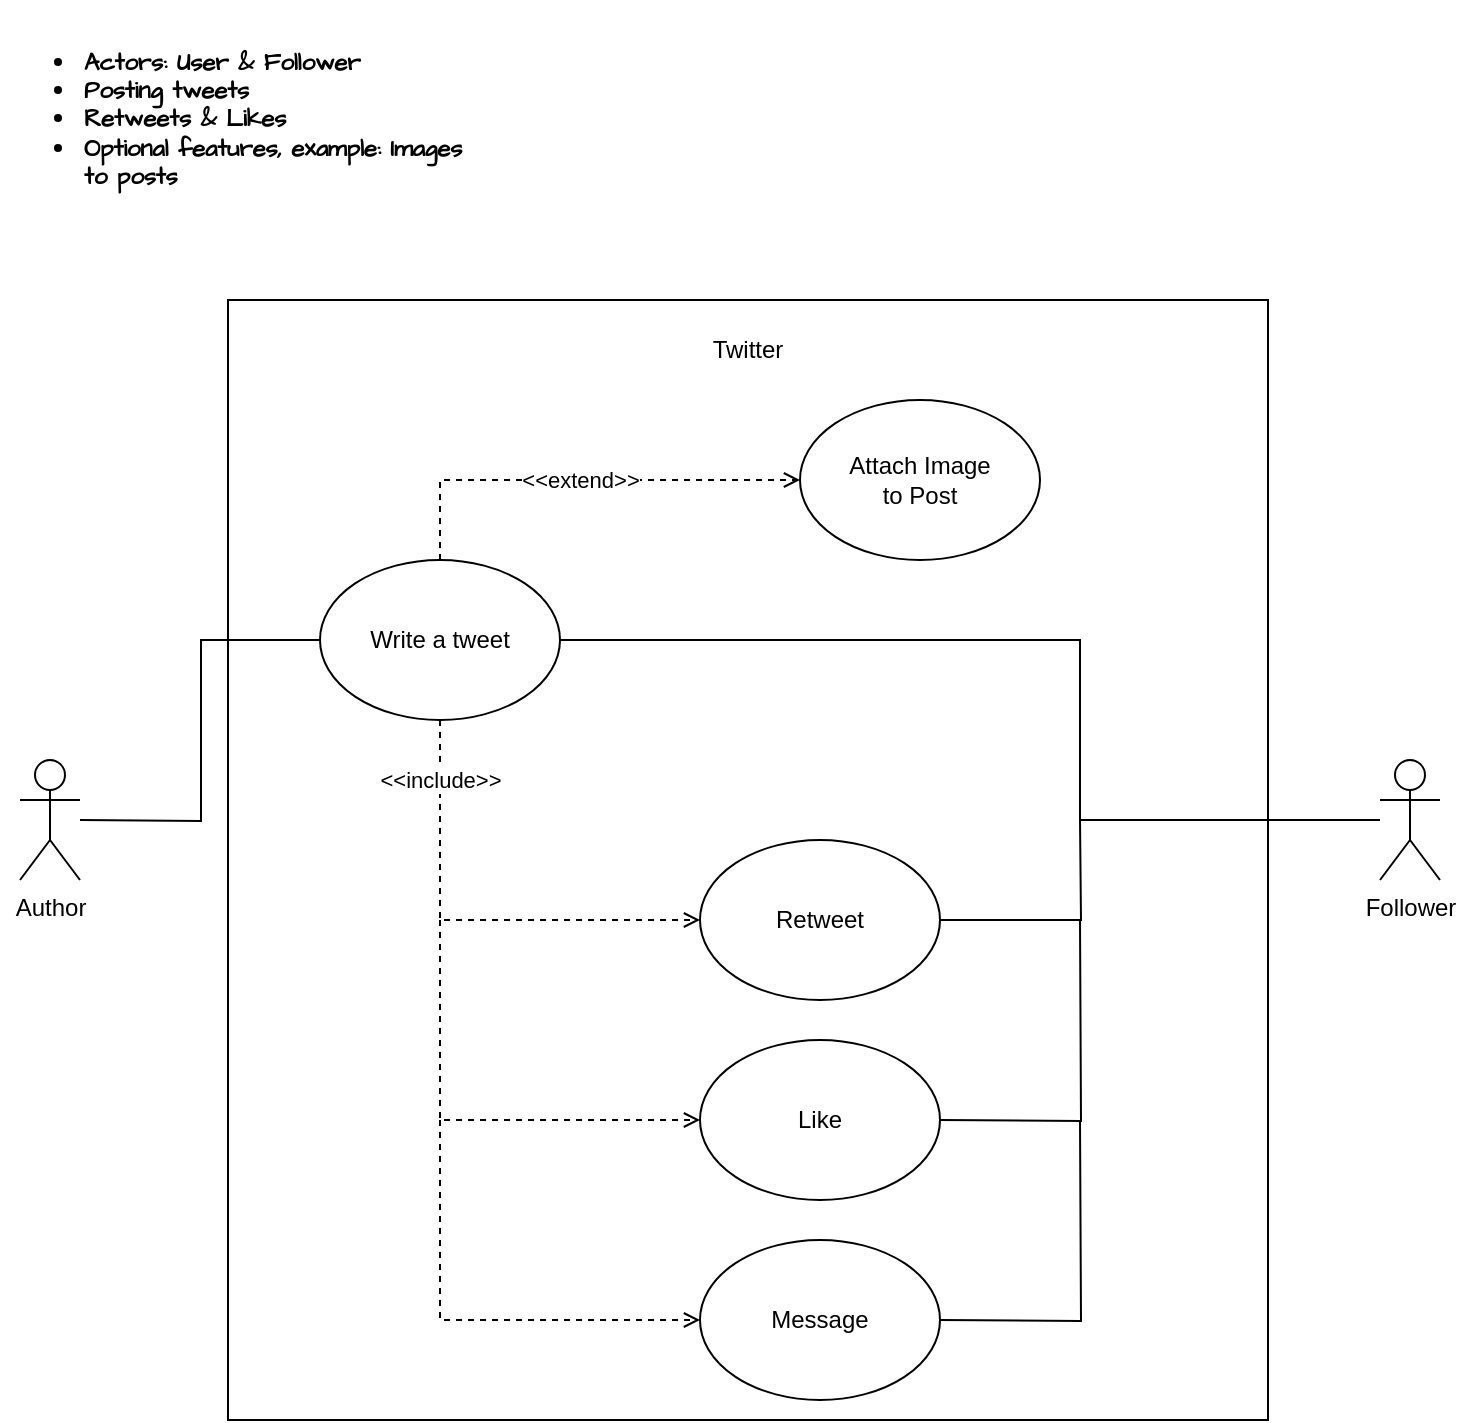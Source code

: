 <mxfile version="21.1.4" type="device">
  <diagram id="9mw3hXPVrzF0pEKN2j-7" name="Página-1">
    <mxGraphModel dx="1035" dy="560" grid="1" gridSize="10" guides="1" tooltips="1" connect="1" arrows="1" fold="1" page="1" pageScale="1" pageWidth="827" pageHeight="1169" background="#ffffff" math="0" shadow="0">
      <root>
        <mxCell id="0" />
        <mxCell id="1" parent="0" />
        <mxCell id="KkmdtN5sfJUG5doXUudB-1" value="&lt;ul&gt;&lt;li&gt;Actors: User &amp;amp; Follower&lt;/li&gt;&lt;li&gt;Posting tweets&lt;/li&gt;&lt;li&gt;Retweets &amp;amp; Likes&lt;/li&gt;&lt;li&gt;Optional features, example: Images to posts&lt;/li&gt;&lt;/ul&gt;" style="text;strokeColor=none;fillColor=none;html=1;whiteSpace=wrap;verticalAlign=middle;overflow=hidden;shadow=0;fontFamily=Architects Daughter;fontSource=https%3A%2F%2Ffonts.googleapis.com%2Fcss%3Ffamily%3DArchitects%2BDaughter;fontStyle=1" vertex="1" parent="1">
          <mxGeometry x="40" y="40" width="240" height="120" as="geometry" />
        </mxCell>
        <mxCell id="KkmdtN5sfJUG5doXUudB-2" value="" style="rounded=0;whiteSpace=wrap;html=1;fillColor=none;" vertex="1" parent="1">
          <mxGeometry x="154" y="190" width="520" height="560" as="geometry" />
        </mxCell>
        <mxCell id="KkmdtN5sfJUG5doXUudB-3" value="Author" style="shape=umlActor;verticalLabelPosition=bottom;verticalAlign=top;html=1;outlineConnect=0;" vertex="1" parent="1">
          <mxGeometry x="50" y="420" width="30" height="60" as="geometry" />
        </mxCell>
        <mxCell id="KkmdtN5sfJUG5doXUudB-4" value="Follower" style="shape=umlActor;verticalLabelPosition=bottom;verticalAlign=top;html=1;outlineConnect=0;" vertex="1" parent="1">
          <mxGeometry x="730" y="420" width="30" height="60" as="geometry" />
        </mxCell>
        <mxCell id="KkmdtN5sfJUG5doXUudB-7" value="Write a tweet" style="ellipse;whiteSpace=wrap;html=1;" vertex="1" parent="1">
          <mxGeometry x="200" y="320" width="120" height="80" as="geometry" />
        </mxCell>
        <mxCell id="KkmdtN5sfJUG5doXUudB-8" value="" style="endArrow=none;html=1;rounded=0;entryX=0;entryY=0.5;entryDx=0;entryDy=0;edgeStyle=orthogonalEdgeStyle;" edge="1" parent="1" target="KkmdtN5sfJUG5doXUudB-7">
          <mxGeometry width="50" height="50" relative="1" as="geometry">
            <mxPoint x="80" y="450" as="sourcePoint" />
            <mxPoint x="320" y="440" as="targetPoint" />
          </mxGeometry>
        </mxCell>
        <mxCell id="KkmdtN5sfJUG5doXUudB-9" value="Attach Image&lt;br&gt;to Post" style="ellipse;whiteSpace=wrap;html=1;" vertex="1" parent="1">
          <mxGeometry x="440" y="240" width="120" height="80" as="geometry" />
        </mxCell>
        <mxCell id="KkmdtN5sfJUG5doXUudB-10" value="" style="endArrow=open;html=1;rounded=0;exitX=0.5;exitY=0;exitDx=0;exitDy=0;entryX=0;entryY=0.5;entryDx=0;entryDy=0;edgeStyle=orthogonalEdgeStyle;dashed=1;endFill=0;" edge="1" parent="1" source="KkmdtN5sfJUG5doXUudB-7" target="KkmdtN5sfJUG5doXUudB-9">
          <mxGeometry relative="1" as="geometry">
            <mxPoint x="290" y="330" as="sourcePoint" />
            <mxPoint x="390" y="330" as="targetPoint" />
          </mxGeometry>
        </mxCell>
        <mxCell id="KkmdtN5sfJUG5doXUudB-11" value="&amp;lt;&amp;lt;extend&amp;gt;&amp;gt;" style="edgeLabel;resizable=0;html=1;align=center;verticalAlign=middle;" connectable="0" vertex="1" parent="KkmdtN5sfJUG5doXUudB-10">
          <mxGeometry relative="1" as="geometry" />
        </mxCell>
        <mxCell id="KkmdtN5sfJUG5doXUudB-12" value="" style="endArrow=none;html=1;rounded=0;exitX=1;exitY=0.5;exitDx=0;exitDy=0;edgeStyle=orthogonalEdgeStyle;" edge="1" parent="1" source="KkmdtN5sfJUG5doXUudB-7" target="KkmdtN5sfJUG5doXUudB-4">
          <mxGeometry width="50" height="50" relative="1" as="geometry">
            <mxPoint x="210" y="510" as="sourcePoint" />
            <mxPoint x="260" y="460" as="targetPoint" />
            <Array as="points">
              <mxPoint x="580" y="360" />
              <mxPoint x="580" y="450" />
            </Array>
          </mxGeometry>
        </mxCell>
        <mxCell id="KkmdtN5sfJUG5doXUudB-13" value="Retweet" style="ellipse;whiteSpace=wrap;html=1;" vertex="1" parent="1">
          <mxGeometry x="390" y="460" width="120" height="80" as="geometry" />
        </mxCell>
        <mxCell id="KkmdtN5sfJUG5doXUudB-14" value="Like" style="ellipse;whiteSpace=wrap;html=1;" vertex="1" parent="1">
          <mxGeometry x="390" y="560" width="120" height="80" as="geometry" />
        </mxCell>
        <mxCell id="KkmdtN5sfJUG5doXUudB-15" value="Message" style="ellipse;whiteSpace=wrap;html=1;" vertex="1" parent="1">
          <mxGeometry x="390" y="660" width="120" height="80" as="geometry" />
        </mxCell>
        <mxCell id="KkmdtN5sfJUG5doXUudB-16" value="" style="endArrow=open;html=1;rounded=0;exitX=0.5;exitY=1;exitDx=0;exitDy=0;entryX=0;entryY=0.5;entryDx=0;entryDy=0;edgeStyle=orthogonalEdgeStyle;dashed=1;endFill=0;" edge="1" parent="1" source="KkmdtN5sfJUG5doXUudB-7" target="KkmdtN5sfJUG5doXUudB-13">
          <mxGeometry relative="1" as="geometry">
            <mxPoint x="270" y="330" as="sourcePoint" />
            <mxPoint x="450" y="290" as="targetPoint" />
          </mxGeometry>
        </mxCell>
        <mxCell id="KkmdtN5sfJUG5doXUudB-17" value="&amp;lt;&amp;lt;include&amp;gt;&amp;gt;" style="edgeLabel;resizable=0;html=1;align=center;verticalAlign=middle;" connectable="0" vertex="1" parent="KkmdtN5sfJUG5doXUudB-16">
          <mxGeometry relative="1" as="geometry">
            <mxPoint x="-15" y="-70" as="offset" />
          </mxGeometry>
        </mxCell>
        <mxCell id="KkmdtN5sfJUG5doXUudB-18" value="" style="endArrow=open;html=1;rounded=0;entryX=0;entryY=0.5;entryDx=0;entryDy=0;edgeStyle=orthogonalEdgeStyle;dashed=1;endFill=0;" edge="1" parent="1" target="KkmdtN5sfJUG5doXUudB-14">
          <mxGeometry relative="1" as="geometry">
            <mxPoint x="260" y="500" as="sourcePoint" />
            <mxPoint x="400" y="510" as="targetPoint" />
            <Array as="points">
              <mxPoint x="260" y="600" />
            </Array>
          </mxGeometry>
        </mxCell>
        <mxCell id="KkmdtN5sfJUG5doXUudB-20" value="" style="endArrow=open;html=1;rounded=0;entryX=0;entryY=0.5;entryDx=0;entryDy=0;edgeStyle=orthogonalEdgeStyle;dashed=1;endFill=0;" edge="1" parent="1">
          <mxGeometry relative="1" as="geometry">
            <mxPoint x="260" y="600" as="sourcePoint" />
            <mxPoint x="390" y="700" as="targetPoint" />
            <Array as="points">
              <mxPoint x="260" y="700" />
            </Array>
          </mxGeometry>
        </mxCell>
        <mxCell id="KkmdtN5sfJUG5doXUudB-21" value="" style="endArrow=none;html=1;rounded=0;exitX=1;exitY=0.5;exitDx=0;exitDy=0;edgeStyle=orthogonalEdgeStyle;" edge="1" parent="1" source="KkmdtN5sfJUG5doXUudB-13">
          <mxGeometry width="50" height="50" relative="1" as="geometry">
            <mxPoint x="210" y="630" as="sourcePoint" />
            <mxPoint x="580" y="450" as="targetPoint" />
          </mxGeometry>
        </mxCell>
        <mxCell id="KkmdtN5sfJUG5doXUudB-22" value="" style="endArrow=none;html=1;rounded=0;exitX=1;exitY=0.5;exitDx=0;exitDy=0;edgeStyle=orthogonalEdgeStyle;" edge="1" parent="1">
          <mxGeometry width="50" height="50" relative="1" as="geometry">
            <mxPoint x="510" y="600" as="sourcePoint" />
            <mxPoint x="580" y="500" as="targetPoint" />
          </mxGeometry>
        </mxCell>
        <mxCell id="KkmdtN5sfJUG5doXUudB-23" value="" style="endArrow=none;html=1;rounded=0;exitX=1;exitY=0.5;exitDx=0;exitDy=0;edgeStyle=orthogonalEdgeStyle;" edge="1" parent="1">
          <mxGeometry width="50" height="50" relative="1" as="geometry">
            <mxPoint x="510" y="700" as="sourcePoint" />
            <mxPoint x="580" y="600" as="targetPoint" />
          </mxGeometry>
        </mxCell>
        <mxCell id="KkmdtN5sfJUG5doXUudB-24" value="Twitter" style="text;html=1;strokeColor=none;fillColor=none;align=center;verticalAlign=middle;whiteSpace=wrap;rounded=0;" vertex="1" parent="1">
          <mxGeometry x="384" y="200" width="60" height="30" as="geometry" />
        </mxCell>
      </root>
    </mxGraphModel>
  </diagram>
</mxfile>
